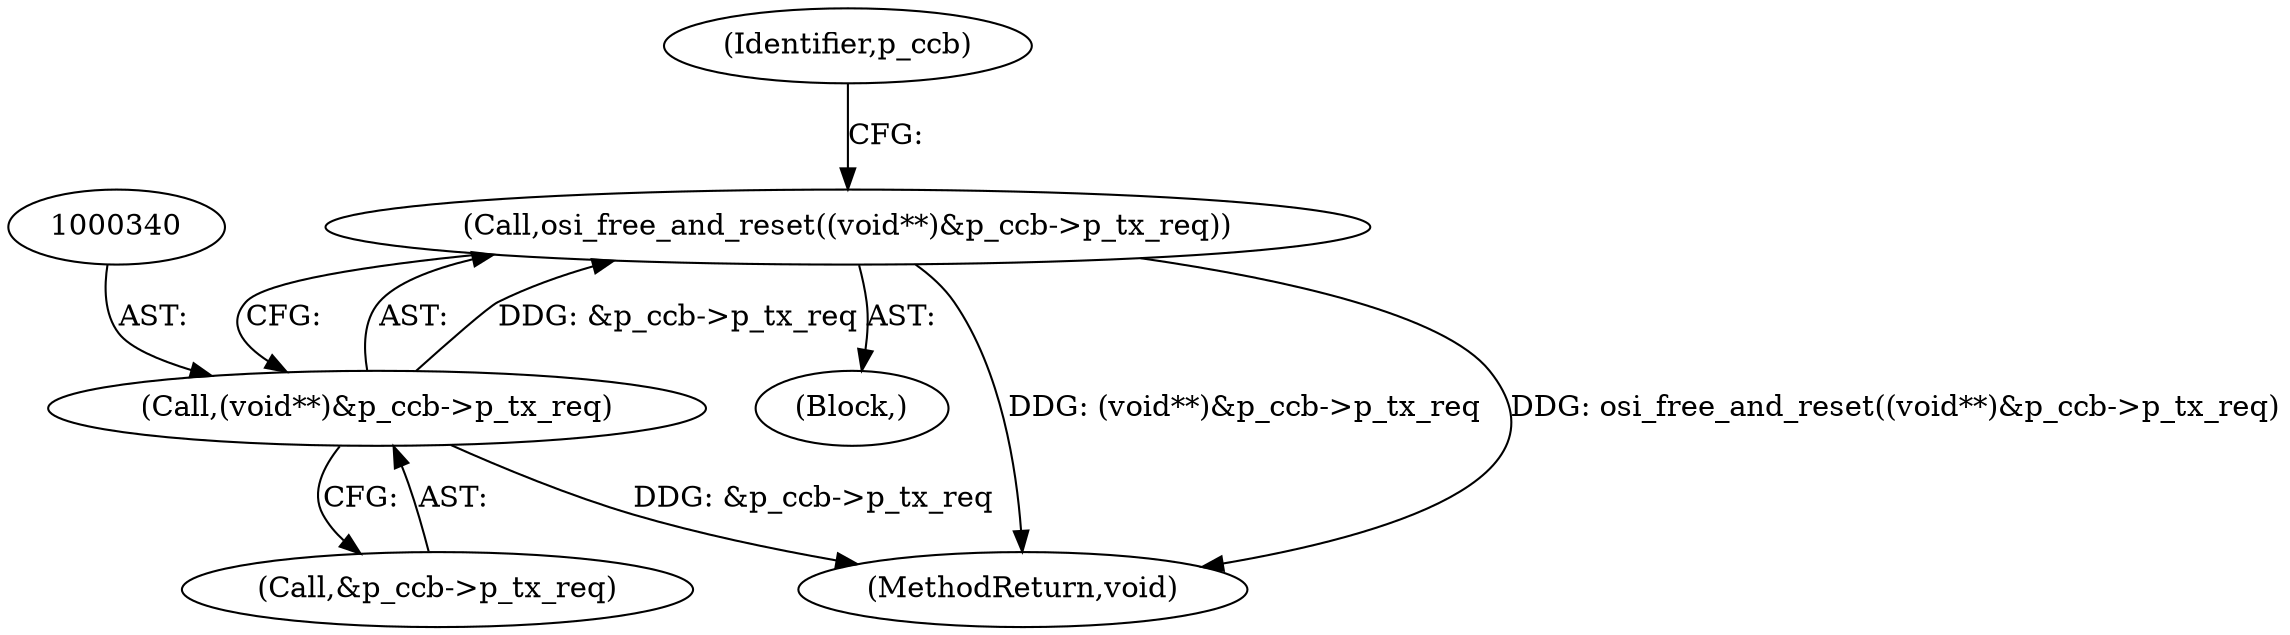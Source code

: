 digraph "0_Android_5216e6120160b28d76e9ee4dff9995e772647511@API" {
"1000338" [label="(Call,osi_free_and_reset((void**)&p_ccb->p_tx_req))"];
"1000339" [label="(Call,(void**)&p_ccb->p_tx_req)"];
"1000306" [label="(Block,)"];
"1000341" [label="(Call,&p_ccb->p_tx_req)"];
"1000346" [label="(Identifier,p_ccb)"];
"1000338" [label="(Call,osi_free_and_reset((void**)&p_ccb->p_tx_req))"];
"1000760" [label="(MethodReturn,void)"];
"1000339" [label="(Call,(void**)&p_ccb->p_tx_req)"];
"1000338" -> "1000306"  [label="AST: "];
"1000338" -> "1000339"  [label="CFG: "];
"1000339" -> "1000338"  [label="AST: "];
"1000346" -> "1000338"  [label="CFG: "];
"1000338" -> "1000760"  [label="DDG: (void**)&p_ccb->p_tx_req"];
"1000338" -> "1000760"  [label="DDG: osi_free_and_reset((void**)&p_ccb->p_tx_req)"];
"1000339" -> "1000338"  [label="DDG: &p_ccb->p_tx_req"];
"1000339" -> "1000341"  [label="CFG: "];
"1000340" -> "1000339"  [label="AST: "];
"1000341" -> "1000339"  [label="AST: "];
"1000339" -> "1000760"  [label="DDG: &p_ccb->p_tx_req"];
}
